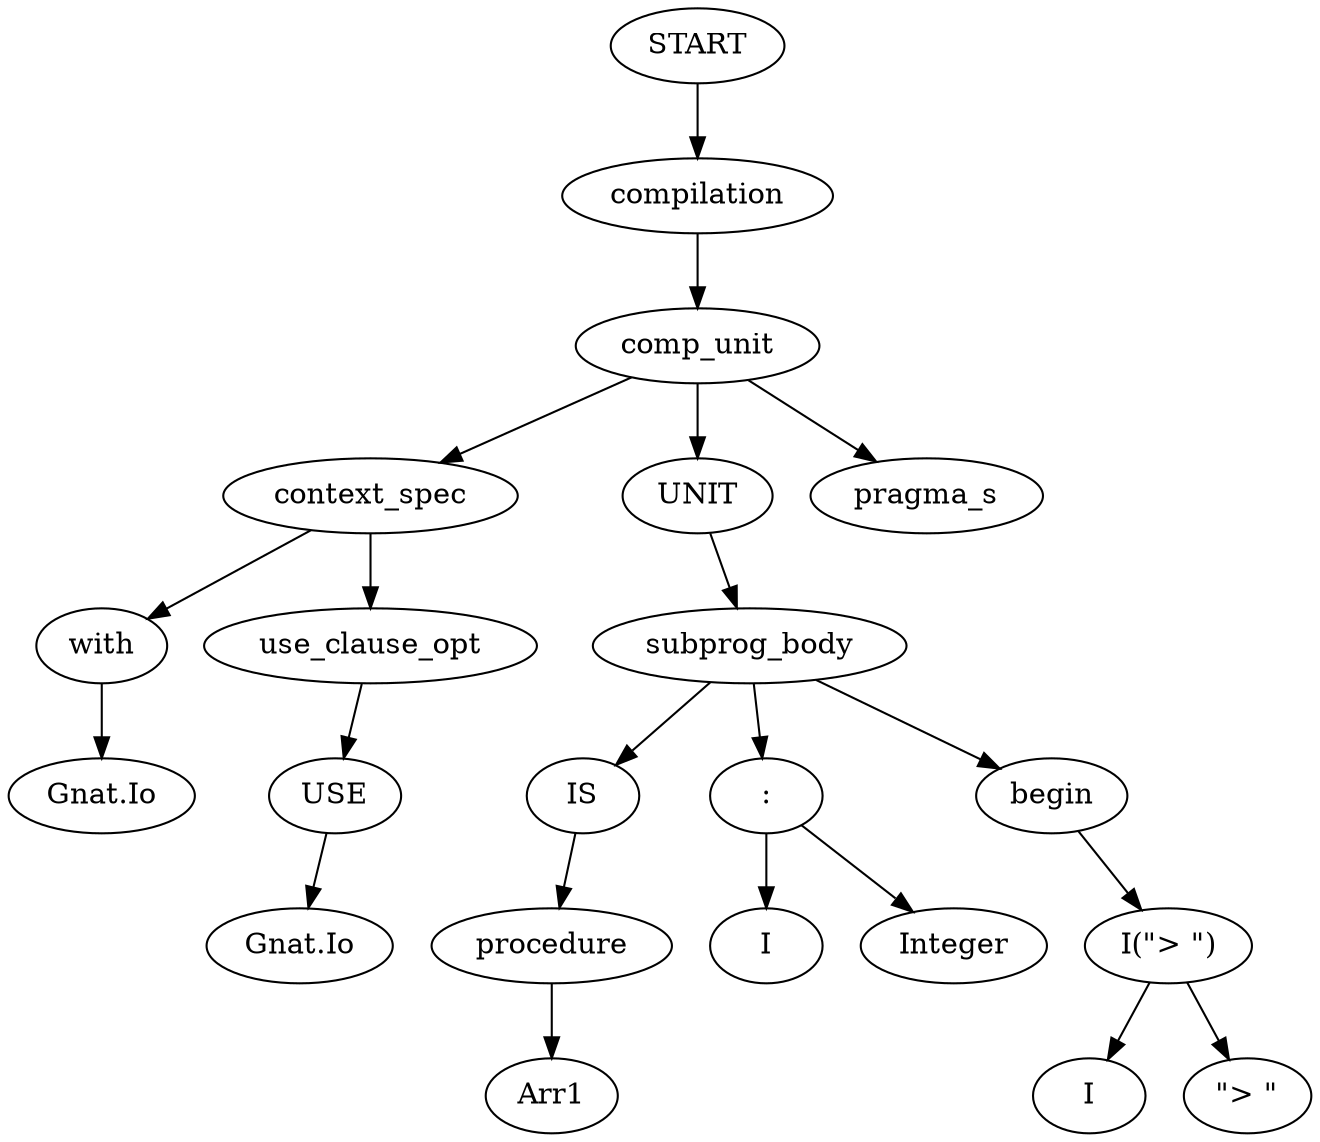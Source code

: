 // Abstract Syntax Tree
digraph {
	"0x7f97e93fbfd0" [label=START]
	"0x7f97e8d54080" [label=compilation]
	"0x7f97e93fbfd0" -> "0x7f97e8d54080"
	"0x7f97e8d546d8" [label=comp_unit]
	"0x7f97e8d54080" -> "0x7f97e8d546d8"
	"0x7f97e8d4be48" [label=context_spec]
	"0x7f97e8d546d8" -> "0x7f97e8d4be48"
	"0x7f97e8d54198" [label=with]
	"0x7f97e8d4be48" -> "0x7f97e8d54198"
	"0x7f97ead50320" [label="Gnat.Io"]
	"0x7f97e8d54198" -> "0x7f97ead50320"
	"0x7f97e8d4bef0" [label=use_clause_opt]
	"0x7f97e8d4be48" -> "0x7f97e8d4bef0"
	"0x7f97e8d543c8" [label=USE]
	"0x7f97e8d4bef0" -> "0x7f97e8d543c8"
	"0x7f97e8d54400" [label="Gnat.Io"]
	"0x7f97e8d543c8" -> "0x7f97e8d54400"
	"0x7f97e8d544a8" [label=UNIT]
	"0x7f97e8d546d8" -> "0x7f97e8d544a8"
	"0x7f97e8d54908" [label=subprog_body]
	"0x7f97e8d544a8" -> "0x7f97e8d54908"
	"0x7f97e8d54240" [label=IS]
	"0x7f97e8d54908" -> "0x7f97e8d54240"
	"0x7f97e8d54470" [label=procedure]
	"0x7f97e8d54240" -> "0x7f97e8d54470"
	"0x7f97e8d54390" [label=Arr1]
	"0x7f97e8d54470" -> "0x7f97e8d54390"
	"0x7f97e8d54710" [label=":"]
	"0x7f97e8d54908" -> "0x7f97e8d54710"
	"0x7f97e8d54438" [label=I]
	"0x7f97e8d54710" -> "0x7f97e8d54438"
	"0x7f97e8d545c0" [label=Integer]
	"0x7f97e8d54710" -> "0x7f97e8d545c0"
	"0x7f97e8d547b8" [label=begin]
	"0x7f97e8d54908" -> "0x7f97e8d547b8"
	"0x7f97e8d54828" [label="I(\"> \")"]
	"0x7f97e8d547b8" -> "0x7f97e8d54828"
	"0x7f97e8d54748" [label=I]
	"0x7f97e8d54828" -> "0x7f97e8d54748"
	"0x7f97e8d54630" [label="\"> \""]
	"0x7f97e8d54828" -> "0x7f97e8d54630"
	"0x7f97e8d54898" [label=pragma_s]
	"0x7f97e8d546d8" -> "0x7f97e8d54898"
}
